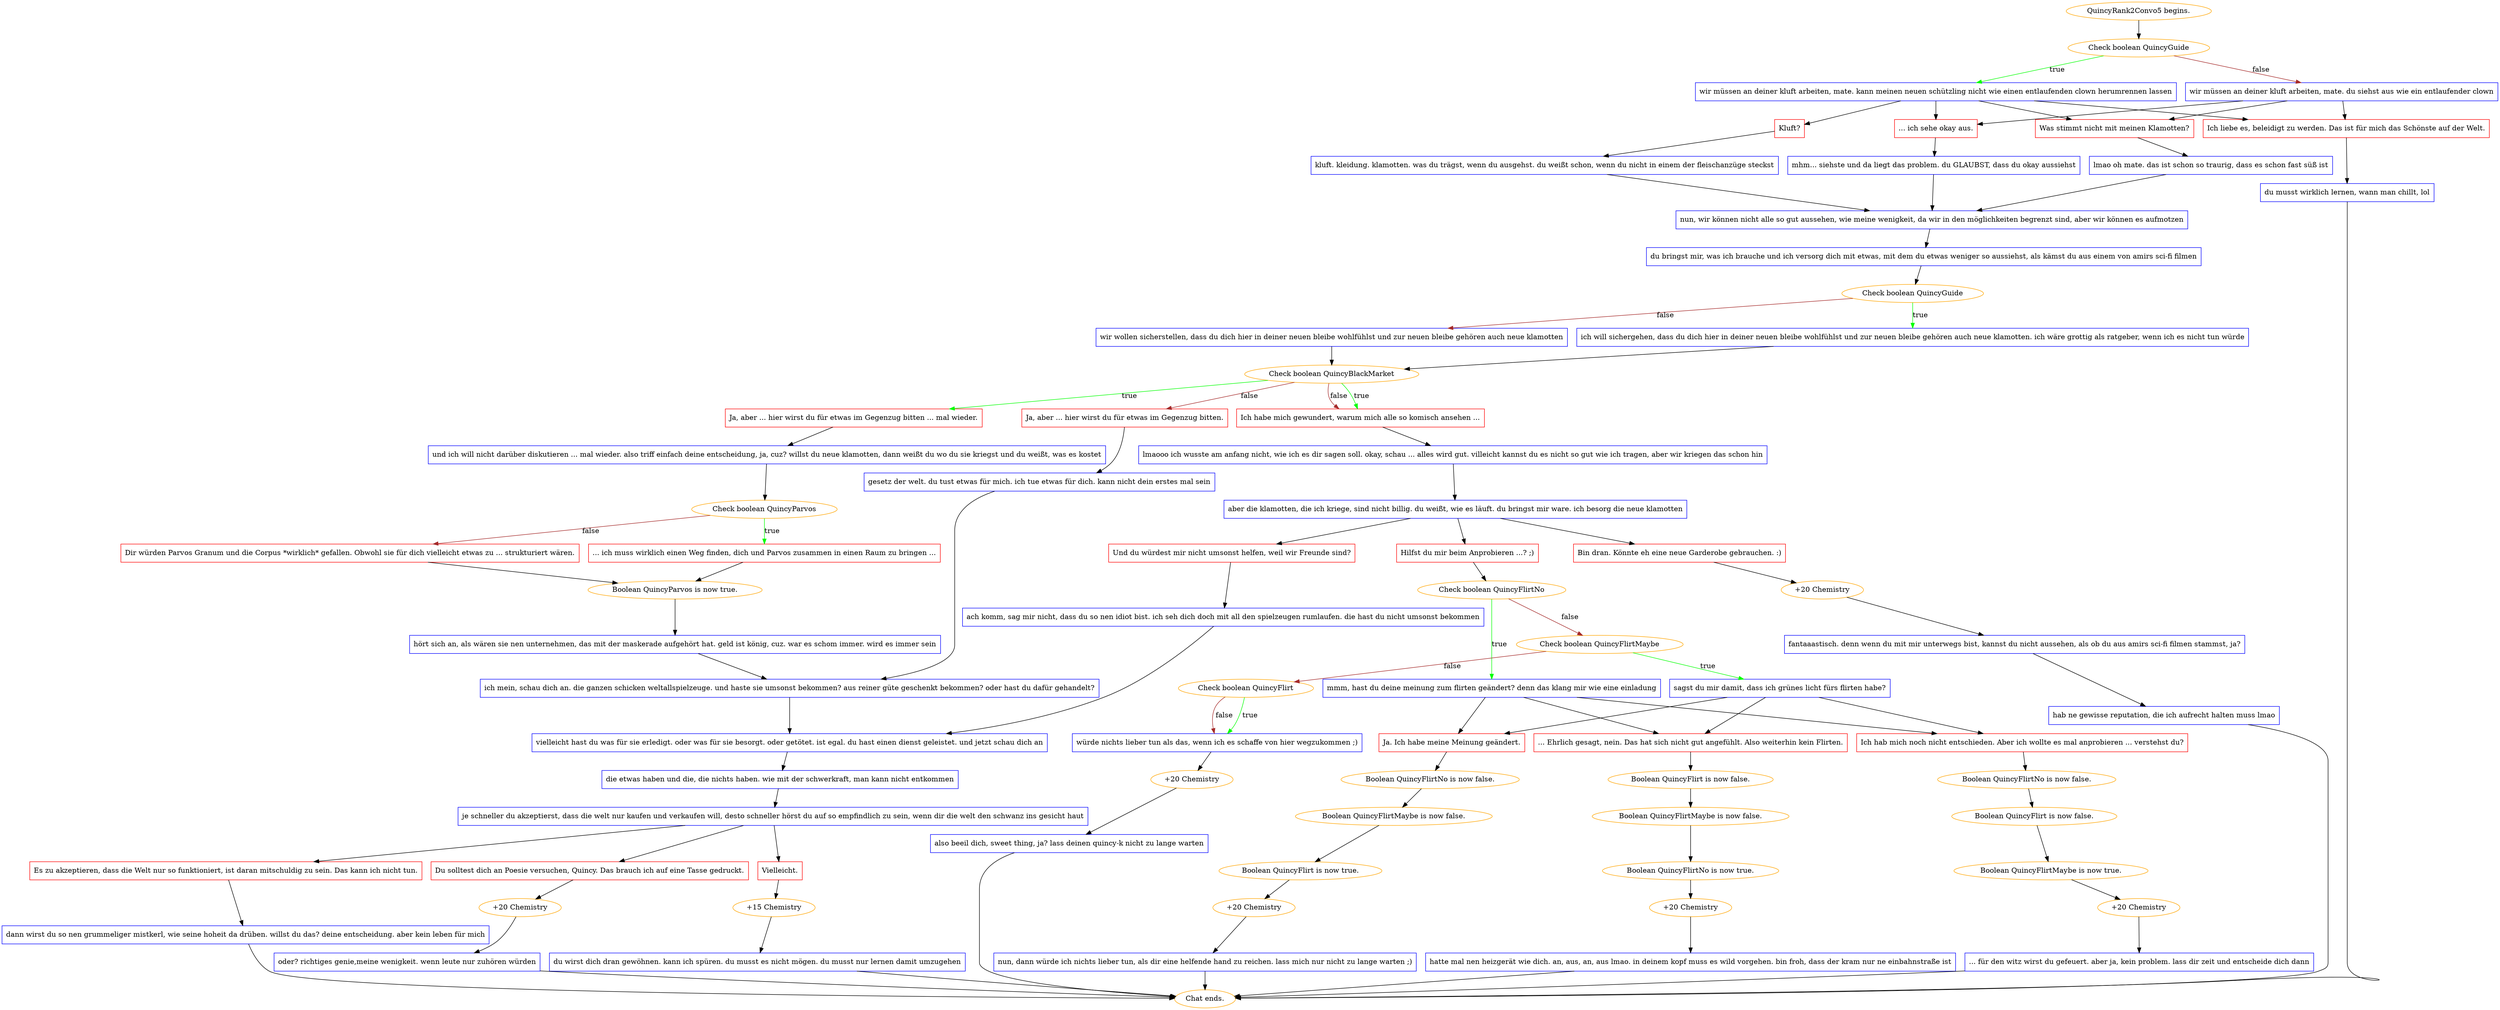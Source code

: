 digraph {
	"QuincyRank2Convo5 begins." [color=orange];
		"QuincyRank2Convo5 begins." -> j1223135592;
	j1223135592 [label="Check boolean QuincyGuide",color=orange];
		j1223135592 -> j2994850785 [label=true,color=green];
		j1223135592 -> j1956463754 [label=false,color=brown];
	j2994850785 [label="wir müssen an deiner kluft arbeiten, mate. kann meinen neuen schützling nicht wie einen entlaufenden clown herumrennen lassen",shape=box,color=blue];
		j2994850785 -> j2483204754;
		j2994850785 -> j2038000377;
		j2994850785 -> j1951843018;
		j2994850785 -> j3532390237;
	j1956463754 [label="wir müssen an deiner kluft arbeiten, mate. du siehst aus wie ein entlaufender clown",shape=box,color=blue];
		j1956463754 -> j2038000377;
		j1956463754 -> j1951843018;
		j1956463754 -> j3532390237;
	j2483204754 [label="Kluft?",shape=box,color=red];
		j2483204754 -> j1855784447;
	j2038000377 [label="Ich liebe es, beleidigt zu werden. Das ist für mich das Schönste auf der Welt.",shape=box,color=red];
		j2038000377 -> j3523448149;
	j1951843018 [label="... ich sehe okay aus.",shape=box,color=red];
		j1951843018 -> j1317867616;
	j3532390237 [label="Was stimmt nicht mit meinen Klamotten?",shape=box,color=red];
		j3532390237 -> j715714276;
	j1855784447 [label="kluft. kleidung. klamotten. was du trägst, wenn du ausgehst. du weißt schon, wenn du nicht in einem der fleischanzüge steckst",shape=box,color=blue];
		j1855784447 -> j2081949899;
	j3523448149 [label="du musst wirklich lernen, wann man chillt, lol",shape=box,color=blue];
		j3523448149 -> "Chat ends.";
	j1317867616 [label="mhm... siehste und da liegt das problem. du GLAUBST, dass du okay aussiehst",shape=box,color=blue];
		j1317867616 -> j2081949899;
	j715714276 [label="lmao oh mate. das ist schon so traurig, dass es schon fast süß ist",shape=box,color=blue];
		j715714276 -> j2081949899;
	j2081949899 [label="nun, wir können nicht alle so gut aussehen, wie meine wenigkeit, da wir in den möglichkeiten begrenzt sind, aber wir können es aufmotzen",shape=box,color=blue];
		j2081949899 -> j4101995853;
	"Chat ends." [color=orange];
	j4101995853 [label="du bringst mir, was ich brauche und ich versorg dich mit etwas, mit dem du etwas weniger so aussiehst, als kämst du aus einem von amirs sci-fi filmen",shape=box,color=blue];
		j4101995853 -> j1165337652;
	j1165337652 [label="Check boolean QuincyGuide",color=orange];
		j1165337652 -> j2533573721 [label=true,color=green];
		j1165337652 -> j444619700 [label=false,color=brown];
	j2533573721 [label="ich will sichergehen, dass du dich hier in deiner neuen bleibe wohlfühlst und zur neuen bleibe gehören auch neue klamotten. ich wäre grottig als ratgeber, wenn ich es nicht tun würde",shape=box,color=blue];
		j2533573721 -> j2393722474;
	j444619700 [label="wir wollen sicherstellen, dass du dich hier in deiner neuen bleibe wohlfühlst und zur neuen bleibe gehören auch neue klamotten",shape=box,color=blue];
		j444619700 -> j2393722474;
	j2393722474 [label="Check boolean QuincyBlackMarket",color=orange];
		j2393722474 -> j2777447464 [label=true,color=green];
		j2393722474 -> j3292105362 [label=true,color=green];
		j2393722474 -> j2062671256 [label=false,color=brown];
		j2393722474 -> j3292105362 [label=false,color=brown];
	j2777447464 [label="Ja, aber ... hier wirst du für etwas im Gegenzug bitten ... mal wieder.",shape=box,color=red];
		j2777447464 -> j2493339304;
	j3292105362 [label="Ich habe mich gewundert, warum mich alle so komisch ansehen ...",shape=box,color=red];
		j3292105362 -> j3723893378;
	j2062671256 [label="Ja, aber ... hier wirst du für etwas im Gegenzug bitten.",shape=box,color=red];
		j2062671256 -> j1175052499;
	j2493339304 [label="und ich will nicht darüber diskutieren ... mal wieder. also triff einfach deine entscheidung, ja, cuz? willst du neue klamotten, dann weißt du wo du sie kriegst und du weißt, was es kostet",shape=box,color=blue];
		j2493339304 -> j3006997609;
	j3723893378 [label="lmaooo ich wusste am anfang nicht, wie ich es dir sagen soll. okay, schau ... alles wird gut. villeicht kannst du es nicht so gut wie ich tragen, aber wir kriegen das schon hin",shape=box,color=blue];
		j3723893378 -> j2216201699;
	j1175052499 [label="gesetz der welt. du tust etwas für mich. ich tue etwas für dich. kann nicht dein erstes mal sein",shape=box,color=blue];
		j1175052499 -> j3641850500;
	j3006997609 [label="Check boolean QuincyParvos",color=orange];
		j3006997609 -> j1483782888 [label=true,color=green];
		j3006997609 -> j2061466608 [label=false,color=brown];
	j2216201699 [label="aber die klamotten, die ich kriege, sind nicht billig. du weißt, wie es läuft. du bringst mir ware. ich besorg die neue klamotten",shape=box,color=blue];
		j2216201699 -> j4267529099;
		j2216201699 -> j3241738141;
		j2216201699 -> j1787800731;
	j3641850500 [label="ich mein, schau dich an. die ganzen schicken weltallspielzeuge. und haste sie umsonst bekommen? aus reiner güte geschenkt bekommen? oder hast du dafür gehandelt?",shape=box,color=blue];
		j3641850500 -> j2783859581;
	j1483782888 [label="... ich muss wirklich einen Weg finden, dich und Parvos zusammen in einen Raum zu bringen ...",shape=box,color=red];
		j1483782888 -> j3694118146;
	j2061466608 [label="Dir würden Parvos Granum und die Corpus *wirklich* gefallen. Obwohl sie für dich vielleicht etwas zu ... strukturiert wären.",shape=box,color=red];
		j2061466608 -> j3694118146;
	j4267529099 [label="Und du würdest mir nicht umsonst helfen, weil wir Freunde sind?",shape=box,color=red];
		j4267529099 -> j1826082943;
	j3241738141 [label="Bin dran. Könnte eh eine neue Garderobe gebrauchen. :)",shape=box,color=red];
		j3241738141 -> j2719401894;
	j1787800731 [label="Hilfst du mir beim Anprobieren ...? ;)",shape=box,color=red];
		j1787800731 -> j224807043;
	j2783859581 [label="vielleicht hast du was für sie erledigt. oder was für sie besorgt. oder getötet. ist egal. du hast einen dienst geleistet. und jetzt schau dich an",shape=box,color=blue];
		j2783859581 -> j3412380899;
	j3694118146 [label="Boolean QuincyParvos is now true.",color=orange];
		j3694118146 -> j2007510683;
	j1826082943 [label="ach komm, sag mir nicht, dass du so nen idiot bist. ich seh dich doch mit all den spielzeugen rumlaufen. die hast du nicht umsonst bekommen",shape=box,color=blue];
		j1826082943 -> j2783859581;
	j2719401894 [label="+20 Chemistry",color=orange];
		j2719401894 -> j3733943897;
	j224807043 [label="Check boolean QuincyFlirtNo",color=orange];
		j224807043 -> j1589666043 [label=true,color=green];
		j224807043 -> j3963062601 [label=false,color=brown];
	j3412380899 [label="die etwas haben und die, die nichts haben. wie mit der schwerkraft, man kann nicht entkommen",shape=box,color=blue];
		j3412380899 -> j108986469;
	j2007510683 [label="hört sich an, als wären sie nen unternehmen, das mit der maskerade aufgehört hat. geld ist könig, cuz. war es schom immer. wird es immer sein",shape=box,color=blue];
		j2007510683 -> j3641850500;
	j3733943897 [label="fantaaastisch. denn wenn du mit mir unterwegs bist, kannst du nicht aussehen, als ob du aus amirs sci-fi filmen stammst, ja?",shape=box,color=blue];
		j3733943897 -> j1358165880;
	j1589666043 [label="mmm, hast du deine meinung zum flirten geändert? denn das klang mir wie eine einladung",shape=box,color=blue];
		j1589666043 -> j674948728;
		j1589666043 -> j4214759188;
		j1589666043 -> j2210383638;
	j3963062601 [label="Check boolean QuincyFlirtMaybe",color=orange];
		j3963062601 -> j1514556850 [label=true,color=green];
		j3963062601 -> j361954694 [label=false,color=brown];
	j108986469 [label="je schneller du akzeptierst, dass die welt nur kaufen und verkaufen will, desto schneller hörst du auf so empfindlich zu sein, wenn dir die welt den schwanz ins gesicht haut",shape=box,color=blue];
		j108986469 -> j2368487335;
		j108986469 -> j3924243690;
		j108986469 -> j3741768987;
	j1358165880 [label="hab ne gewisse reputation, die ich aufrecht halten muss lmao",shape=box,color=blue];
		j1358165880 -> "Chat ends.";
	j674948728 [label="Ja. Ich habe meine Meinung geändert.",shape=box,color=red];
		j674948728 -> j2328067631;
	j4214759188 [label="... Ehrlich gesagt, nein. Das hat sich nicht gut angefühlt. Also weiterhin kein Flirten.",shape=box,color=red];
		j4214759188 -> j2140144181;
	j2210383638 [label="Ich hab mich noch nicht entschieden. Aber ich wollte es mal anprobieren ... verstehst du?",shape=box,color=red];
		j2210383638 -> j3648092;
	j1514556850 [label="sagst du mir damit, dass ich grünes licht fürs flirten habe?",shape=box,color=blue];
		j1514556850 -> j674948728;
		j1514556850 -> j4214759188;
		j1514556850 -> j2210383638;
	j361954694 [label="Check boolean QuincyFlirt",color=orange];
		j361954694 -> j2643661964 [label=true,color=green];
		j361954694 -> j2643661964 [label=false,color=brown];
	j2368487335 [label="Es zu akzeptieren, dass die Welt nur so funktioniert, ist daran mitschuldig zu sein. Das kann ich nicht tun.",shape=box,color=red];
		j2368487335 -> j2723205809;
	j3924243690 [label="Du solltest dich an Poesie versuchen, Quincy. Das brauch ich auf eine Tasse gedruckt.",shape=box,color=red];
		j3924243690 -> j721716489;
	j3741768987 [label="Vielleicht.",shape=box,color=red];
		j3741768987 -> j1216908100;
	j2328067631 [label="Boolean QuincyFlirtNo is now false.",color=orange];
		j2328067631 -> j2359262718;
	j2140144181 [label="Boolean QuincyFlirt is now false.",color=orange];
		j2140144181 -> j2074405743;
	j3648092 [label="Boolean QuincyFlirtNo is now false.",color=orange];
		j3648092 -> j2833207003;
	j2643661964 [label="würde nichts lieber tun als das, wenn ich es schaffe von hier wegzukommen ;)",shape=box,color=blue];
		j2643661964 -> j3968468067;
	j2723205809 [label="dann wirst du so nen grummeliger mistkerl, wie seine hoheit da drüben. willst du das? deine entscheidung. aber kein leben für mich",shape=box,color=blue];
		j2723205809 -> "Chat ends.";
	j721716489 [label="+20 Chemistry",color=orange];
		j721716489 -> j1405075035;
	j1216908100 [label="+15 Chemistry",color=orange];
		j1216908100 -> j2966118343;
	j2359262718 [label="Boolean QuincyFlirtMaybe is now false.",color=orange];
		j2359262718 -> j838436475;
	j2074405743 [label="Boolean QuincyFlirtMaybe is now false.",color=orange];
		j2074405743 -> j1604849229;
	j2833207003 [label="Boolean QuincyFlirt is now false.",color=orange];
		j2833207003 -> j357160014;
	j3968468067 [label="+20 Chemistry",color=orange];
		j3968468067 -> j1366589262;
	j1405075035 [label="oder? richtiges genie,meine wenigkeit. wenn leute nur zuhören würden",shape=box,color=blue];
		j1405075035 -> "Chat ends.";
	j2966118343 [label="du wirst dich dran gewöhnen. kann ich spüren. du musst es nicht mögen. du musst nur lernen damit umzugehen",shape=box,color=blue];
		j2966118343 -> "Chat ends.";
	j838436475 [label="Boolean QuincyFlirt is now true.",color=orange];
		j838436475 -> j1676479720;
	j1604849229 [label="Boolean QuincyFlirtNo is now true.",color=orange];
		j1604849229 -> j3952174235;
	j357160014 [label="Boolean QuincyFlirtMaybe is now true.",color=orange];
		j357160014 -> j321146031;
	j1366589262 [label="also beeil dich, sweet thing, ja? lass deinen quincy-k nicht zu lange warten",shape=box,color=blue];
		j1366589262 -> "Chat ends.";
	j1676479720 [label="+20 Chemistry",color=orange];
		j1676479720 -> j3446105264;
	j3952174235 [label="+20 Chemistry",color=orange];
		j3952174235 -> j3054586537;
	j321146031 [label="+20 Chemistry",color=orange];
		j321146031 -> j1526484707;
	j3446105264 [label="nun, dann würde ich nichts lieber tun, als dir eine helfende hand zu reichen. lass mich nur nicht zu lange warten ;)",shape=box,color=blue];
		j3446105264 -> "Chat ends.";
	j3054586537 [label="hatte mal nen heizgerät wie dich. an, aus, an, aus lmao. in deinem kopf muss es wild vorgehen. bin froh, dass der kram nur ne einbahnstraße ist",shape=box,color=blue];
		j3054586537 -> "Chat ends.";
	j1526484707 [label="... für den witz wirst du gefeuert. aber ja, kein problem. lass dir zeit und entscheide dich dann",shape=box,color=blue];
		j1526484707 -> "Chat ends.";
}